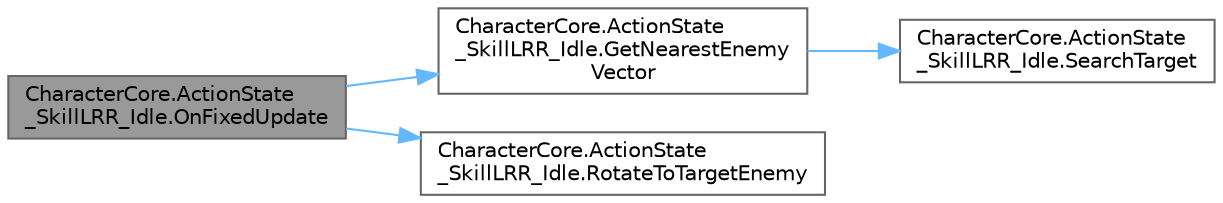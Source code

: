digraph "CharacterCore.ActionState_SkillLRR_Idle.OnFixedUpdate"
{
 // LATEX_PDF_SIZE
  bgcolor="transparent";
  edge [fontname=Helvetica,fontsize=10,labelfontname=Helvetica,labelfontsize=10];
  node [fontname=Helvetica,fontsize=10,shape=box,height=0.2,width=0.4];
  rankdir="LR";
  Node1 [id="Node000001",label="CharacterCore.ActionState\l_SkillLRR_Idle.OnFixedUpdate",height=0.2,width=0.4,color="gray40", fillcolor="grey60", style="filled", fontcolor="black",tooltip=" "];
  Node1 -> Node2 [id="edge1_Node000001_Node000002",color="steelblue1",style="solid",tooltip=" "];
  Node2 [id="Node000002",label="CharacterCore.ActionState\l_SkillLRR_Idle.GetNearestEnemy\lVector",height=0.2,width=0.4,color="grey40", fillcolor="white", style="filled",URL="$class_character_core_1_1_action_state___skill_l_r_r___idle.html#a49c2e90b8f4a3eb40b33048d85392c4d",tooltip=" "];
  Node2 -> Node3 [id="edge2_Node000002_Node000003",color="steelblue1",style="solid",tooltip=" "];
  Node3 [id="Node000003",label="CharacterCore.ActionState\l_SkillLRR_Idle.SearchTarget",height=0.2,width=0.4,color="grey40", fillcolor="white", style="filled",URL="$class_character_core_1_1_action_state___skill_l_r_r___idle.html#ab0e41f0217cce776f465190503dee152",tooltip=" "];
  Node1 -> Node4 [id="edge3_Node000001_Node000004",color="steelblue1",style="solid",tooltip=" "];
  Node4 [id="Node000004",label="CharacterCore.ActionState\l_SkillLRR_Idle.RotateToTargetEnemy",height=0.2,width=0.4,color="grey40", fillcolor="white", style="filled",URL="$class_character_core_1_1_action_state___skill_l_r_r___idle.html#af1f968640955ef9c592633bbb4c3eec1",tooltip=" "];
}
